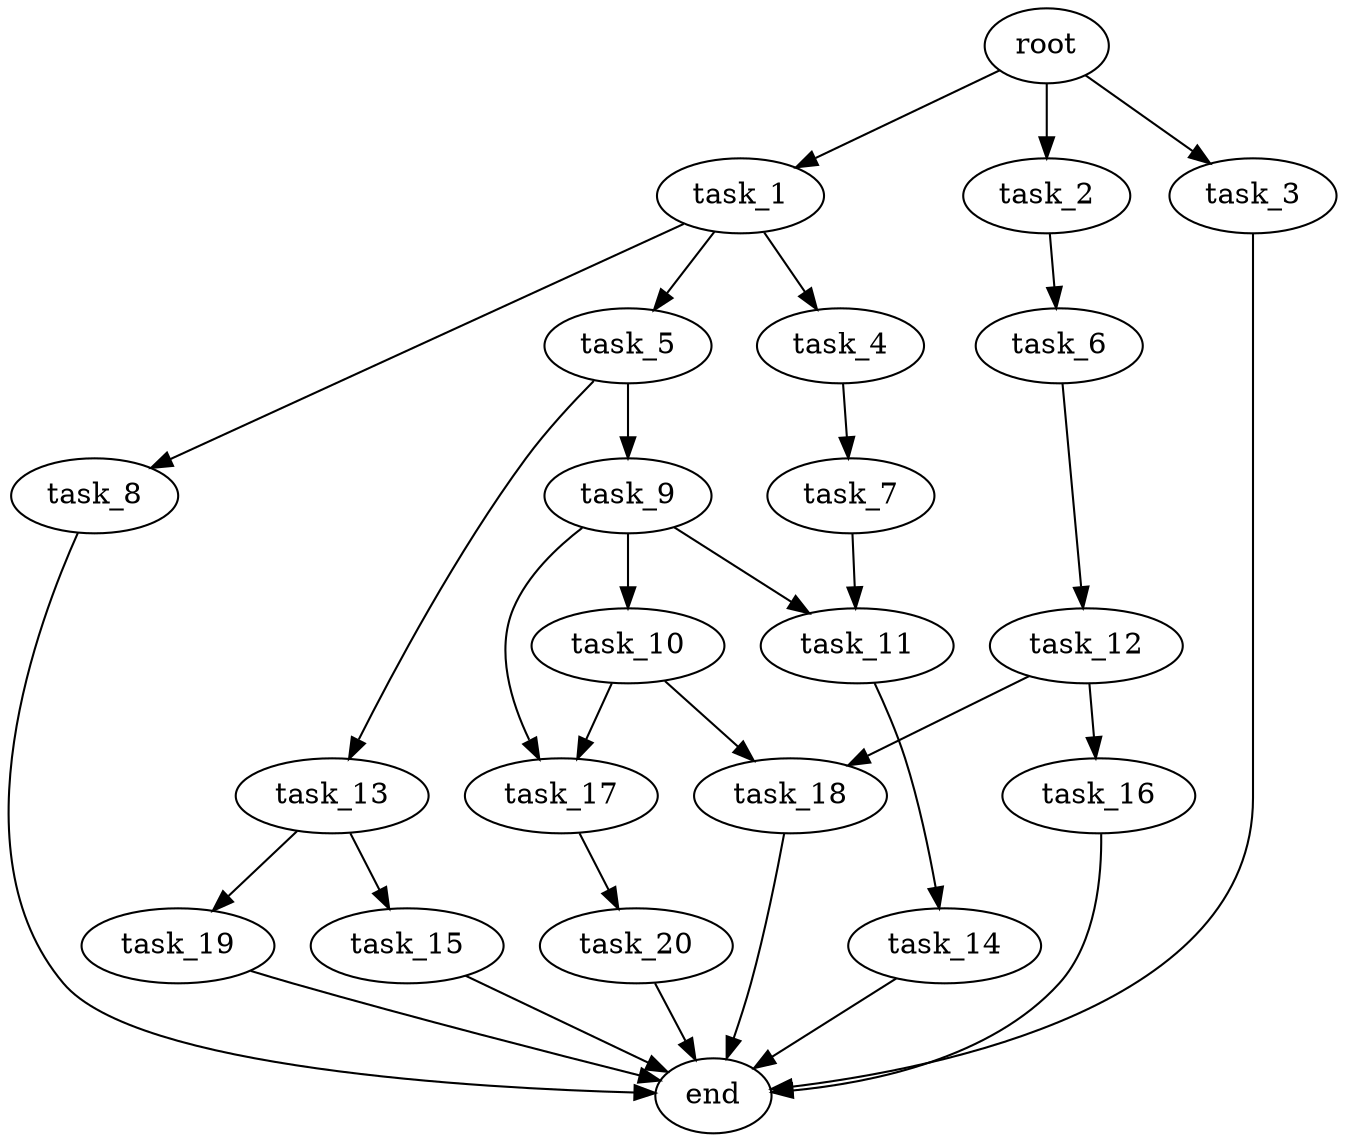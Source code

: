 digraph G {
  root [size="0.000000e+00"];
  task_1 [size="1.515161e+10"];
  task_2 [size="6.905312e+10"];
  task_3 [size="4.104364e+10"];
  task_4 [size="7.749948e+10"];
  task_5 [size="9.205289e+10"];
  task_6 [size="8.728304e+10"];
  task_7 [size="7.358637e+10"];
  task_8 [size="6.237506e+09"];
  task_9 [size="1.381687e+10"];
  task_10 [size="2.074210e+10"];
  task_11 [size="3.251170e+10"];
  task_12 [size="6.622606e+10"];
  task_13 [size="5.255246e+10"];
  task_14 [size="3.138212e+10"];
  task_15 [size="1.732651e+10"];
  task_16 [size="9.121329e+10"];
  task_17 [size="3.423928e+10"];
  task_18 [size="3.543516e+10"];
  task_19 [size="7.720126e+10"];
  task_20 [size="7.209525e+10"];
  end [size="0.000000e+00"];

  root -> task_1 [size="1.000000e-12"];
  root -> task_2 [size="1.000000e-12"];
  root -> task_3 [size="1.000000e-12"];
  task_1 -> task_4 [size="7.749948e+08"];
  task_1 -> task_5 [size="9.205289e+08"];
  task_1 -> task_8 [size="6.237506e+07"];
  task_2 -> task_6 [size="8.728304e+08"];
  task_3 -> end [size="1.000000e-12"];
  task_4 -> task_7 [size="7.358637e+08"];
  task_5 -> task_9 [size="1.381687e+08"];
  task_5 -> task_13 [size="5.255246e+08"];
  task_6 -> task_12 [size="6.622606e+08"];
  task_7 -> task_11 [size="1.625585e+08"];
  task_8 -> end [size="1.000000e-12"];
  task_9 -> task_10 [size="2.074210e+08"];
  task_9 -> task_11 [size="1.625585e+08"];
  task_9 -> task_17 [size="1.711964e+08"];
  task_10 -> task_17 [size="1.711964e+08"];
  task_10 -> task_18 [size="1.771758e+08"];
  task_11 -> task_14 [size="3.138212e+08"];
  task_12 -> task_16 [size="9.121329e+08"];
  task_12 -> task_18 [size="1.771758e+08"];
  task_13 -> task_15 [size="1.732651e+08"];
  task_13 -> task_19 [size="7.720126e+08"];
  task_14 -> end [size="1.000000e-12"];
  task_15 -> end [size="1.000000e-12"];
  task_16 -> end [size="1.000000e-12"];
  task_17 -> task_20 [size="7.209525e+08"];
  task_18 -> end [size="1.000000e-12"];
  task_19 -> end [size="1.000000e-12"];
  task_20 -> end [size="1.000000e-12"];
}

